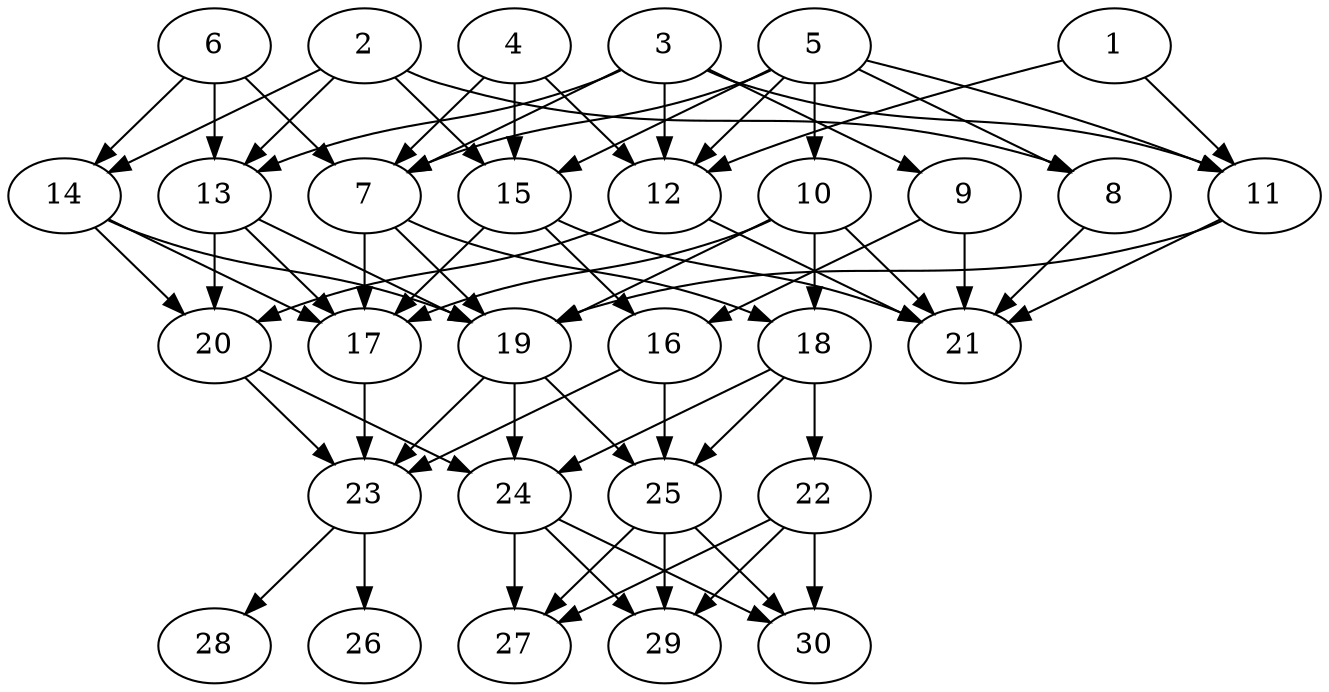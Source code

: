 // DAG automatically generated by daggen at Tue Aug  6 16:27:24 2019
// ./daggen --dot -n 30 --ccr 0.5 --fat 0.6 --regular 0.5 --density 0.7 --mindata 5242880 --maxdata 52428800 
digraph G {
  1 [size="17872896", alpha="0.17", expect_size="8936448"] 
  1 -> 11 [size ="8936448"]
  1 -> 12 [size ="8936448"]
  2 [size="104658944", alpha="0.10", expect_size="52329472"] 
  2 -> 8 [size ="52329472"]
  2 -> 13 [size ="52329472"]
  2 -> 14 [size ="52329472"]
  2 -> 15 [size ="52329472"]
  3 [size="55123968", alpha="0.04", expect_size="27561984"] 
  3 -> 7 [size ="27561984"]
  3 -> 9 [size ="27561984"]
  3 -> 11 [size ="27561984"]
  3 -> 12 [size ="27561984"]
  3 -> 13 [size ="27561984"]
  4 [size="94158848", alpha="0.07", expect_size="47079424"] 
  4 -> 7 [size ="47079424"]
  4 -> 12 [size ="47079424"]
  4 -> 15 [size ="47079424"]
  5 [size="97929216", alpha="0.15", expect_size="48964608"] 
  5 -> 7 [size ="48964608"]
  5 -> 8 [size ="48964608"]
  5 -> 10 [size ="48964608"]
  5 -> 11 [size ="48964608"]
  5 -> 12 [size ="48964608"]
  5 -> 15 [size ="48964608"]
  6 [size="74872832", alpha="0.18", expect_size="37436416"] 
  6 -> 7 [size ="37436416"]
  6 -> 13 [size ="37436416"]
  6 -> 14 [size ="37436416"]
  7 [size="38350848", alpha="0.15", expect_size="19175424"] 
  7 -> 17 [size ="19175424"]
  7 -> 18 [size ="19175424"]
  7 -> 19 [size ="19175424"]
  8 [size="87957504", alpha="0.10", expect_size="43978752"] 
  8 -> 21 [size ="43978752"]
  9 [size="16941056", alpha="0.19", expect_size="8470528"] 
  9 -> 16 [size ="8470528"]
  9 -> 21 [size ="8470528"]
  10 [size="98351104", alpha="0.01", expect_size="49175552"] 
  10 -> 17 [size ="49175552"]
  10 -> 18 [size ="49175552"]
  10 -> 19 [size ="49175552"]
  10 -> 21 [size ="49175552"]
  11 [size="29331456", alpha="0.05", expect_size="14665728"] 
  11 -> 19 [size ="14665728"]
  11 -> 21 [size ="14665728"]
  12 [size="14856192", alpha="0.03", expect_size="7428096"] 
  12 -> 20 [size ="7428096"]
  12 -> 21 [size ="7428096"]
  13 [size="62885888", alpha="0.04", expect_size="31442944"] 
  13 -> 17 [size ="31442944"]
  13 -> 19 [size ="31442944"]
  13 -> 20 [size ="31442944"]
  14 [size="81371136", alpha="0.08", expect_size="40685568"] 
  14 -> 17 [size ="40685568"]
  14 -> 19 [size ="40685568"]
  14 -> 20 [size ="40685568"]
  15 [size="19257344", alpha="0.11", expect_size="9628672"] 
  15 -> 16 [size ="9628672"]
  15 -> 17 [size ="9628672"]
  15 -> 21 [size ="9628672"]
  16 [size="91240448", alpha="0.02", expect_size="45620224"] 
  16 -> 23 [size ="45620224"]
  16 -> 25 [size ="45620224"]
  17 [size="82524160", alpha="0.15", expect_size="41262080"] 
  17 -> 23 [size ="41262080"]
  18 [size="59863040", alpha="0.04", expect_size="29931520"] 
  18 -> 22 [size ="29931520"]
  18 -> 24 [size ="29931520"]
  18 -> 25 [size ="29931520"]
  19 [size="14942208", alpha="0.07", expect_size="7471104"] 
  19 -> 23 [size ="7471104"]
  19 -> 24 [size ="7471104"]
  19 -> 25 [size ="7471104"]
  20 [size="12222464", alpha="0.20", expect_size="6111232"] 
  20 -> 23 [size ="6111232"]
  20 -> 24 [size ="6111232"]
  21 [size="18814976", alpha="0.14", expect_size="9407488"] 
  22 [size="41404416", alpha="0.07", expect_size="20702208"] 
  22 -> 27 [size ="20702208"]
  22 -> 29 [size ="20702208"]
  22 -> 30 [size ="20702208"]
  23 [size="53393408", alpha="0.11", expect_size="26696704"] 
  23 -> 26 [size ="26696704"]
  23 -> 28 [size ="26696704"]
  24 [size="74420224", alpha="0.12", expect_size="37210112"] 
  24 -> 27 [size ="37210112"]
  24 -> 29 [size ="37210112"]
  24 -> 30 [size ="37210112"]
  25 [size="15460352", alpha="0.11", expect_size="7730176"] 
  25 -> 27 [size ="7730176"]
  25 -> 29 [size ="7730176"]
  25 -> 30 [size ="7730176"]
  26 [size="66000896", alpha="0.04", expect_size="33000448"] 
  27 [size="74522624", alpha="0.04", expect_size="37261312"] 
  28 [size="48596992", alpha="0.19", expect_size="24298496"] 
  29 [size="65558528", alpha="0.16", expect_size="32779264"] 
  30 [size="100782080", alpha="0.11", expect_size="50391040"] 
}
